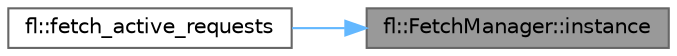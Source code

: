 digraph "fl::FetchManager::instance"
{
 // INTERACTIVE_SVG=YES
 // LATEX_PDF_SIZE
  bgcolor="transparent";
  edge [fontname=Helvetica,fontsize=10,labelfontname=Helvetica,labelfontsize=10];
  node [fontname=Helvetica,fontsize=10,shape=box,height=0.2,width=0.4];
  rankdir="RL";
  Node1 [id="Node000001",label="fl::FetchManager::instance",height=0.2,width=0.4,color="gray40", fillcolor="grey60", style="filled", fontcolor="black",tooltip=" "];
  Node1 -> Node2 [id="edge1_Node000001_Node000002",dir="back",color="steelblue1",style="solid",tooltip=" "];
  Node2 [id="Node000002",label="fl::fetch_active_requests",height=0.2,width=0.4,color="grey40", fillcolor="white", style="filled",URL="$d4/d36/namespacefl_a60e3d7dd058f29b2ef539bf85d7f7f92.html#a60e3d7dd058f29b2ef539bf85d7f7f92",tooltip="Get number of active requests."];
}

